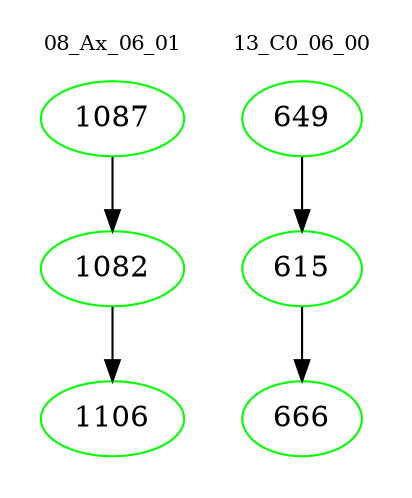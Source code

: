 digraph{
subgraph cluster_0 {
color = white
label = "08_Ax_06_01";
fontsize=10;
T0_1087 [label="1087", color="green"]
T0_1087 -> T0_1082 [color="black"]
T0_1082 [label="1082", color="green"]
T0_1082 -> T0_1106 [color="black"]
T0_1106 [label="1106", color="green"]
}
subgraph cluster_1 {
color = white
label = "13_C0_06_00";
fontsize=10;
T1_649 [label="649", color="green"]
T1_649 -> T1_615 [color="black"]
T1_615 [label="615", color="green"]
T1_615 -> T1_666 [color="black"]
T1_666 [label="666", color="green"]
}
}
